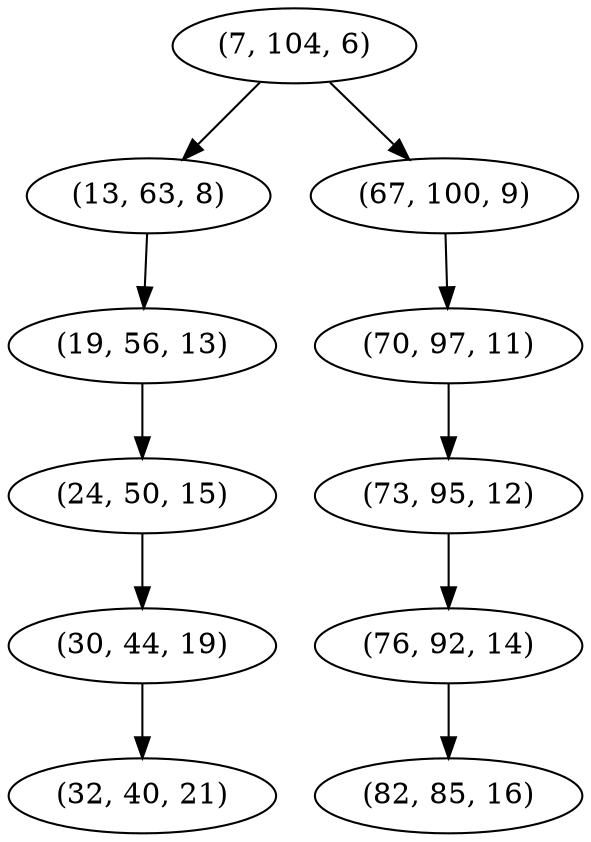 digraph tree {
    "(7, 104, 6)";
    "(13, 63, 8)";
    "(19, 56, 13)";
    "(24, 50, 15)";
    "(30, 44, 19)";
    "(32, 40, 21)";
    "(67, 100, 9)";
    "(70, 97, 11)";
    "(73, 95, 12)";
    "(76, 92, 14)";
    "(82, 85, 16)";
    "(7, 104, 6)" -> "(13, 63, 8)";
    "(7, 104, 6)" -> "(67, 100, 9)";
    "(13, 63, 8)" -> "(19, 56, 13)";
    "(19, 56, 13)" -> "(24, 50, 15)";
    "(24, 50, 15)" -> "(30, 44, 19)";
    "(30, 44, 19)" -> "(32, 40, 21)";
    "(67, 100, 9)" -> "(70, 97, 11)";
    "(70, 97, 11)" -> "(73, 95, 12)";
    "(73, 95, 12)" -> "(76, 92, 14)";
    "(76, 92, 14)" -> "(82, 85, 16)";
}
